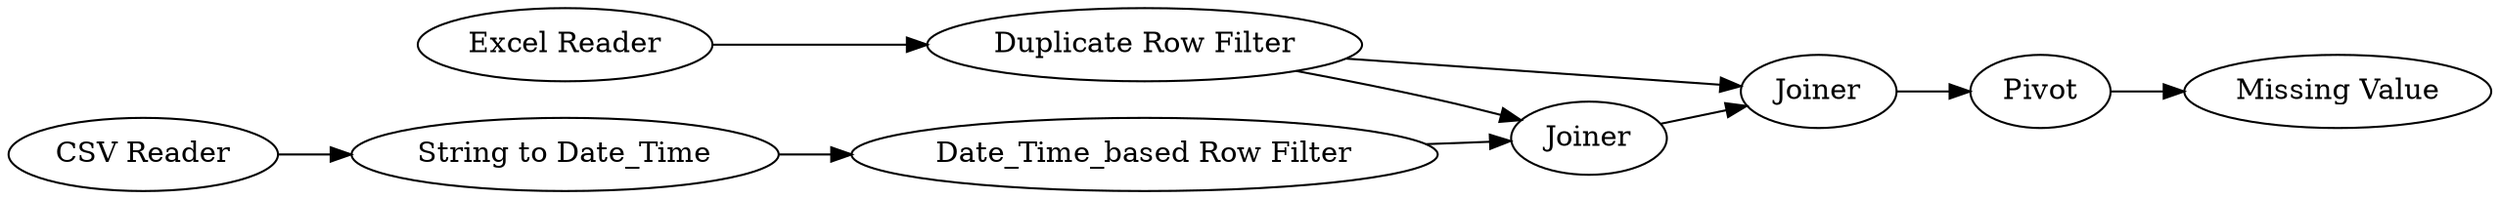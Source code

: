 digraph {
	3 -> 10
	5 -> 8
	22 -> 14
	10 -> 17
	18 -> 22
	10 -> 18
	17 -> 18
	8 -> 17
	1 -> 5
	5 [label="String to Date_Time"]
	1 [label="CSV Reader"]
	22 [label=Pivot]
	18 [label=Joiner]
	8 [label="Date_Time_based Row Filter"]
	14 [label="Missing Value"]
	17 [label=Joiner]
	3 [label="Excel Reader"]
	10 [label="Duplicate Row Filter"]
	rankdir=LR
}
